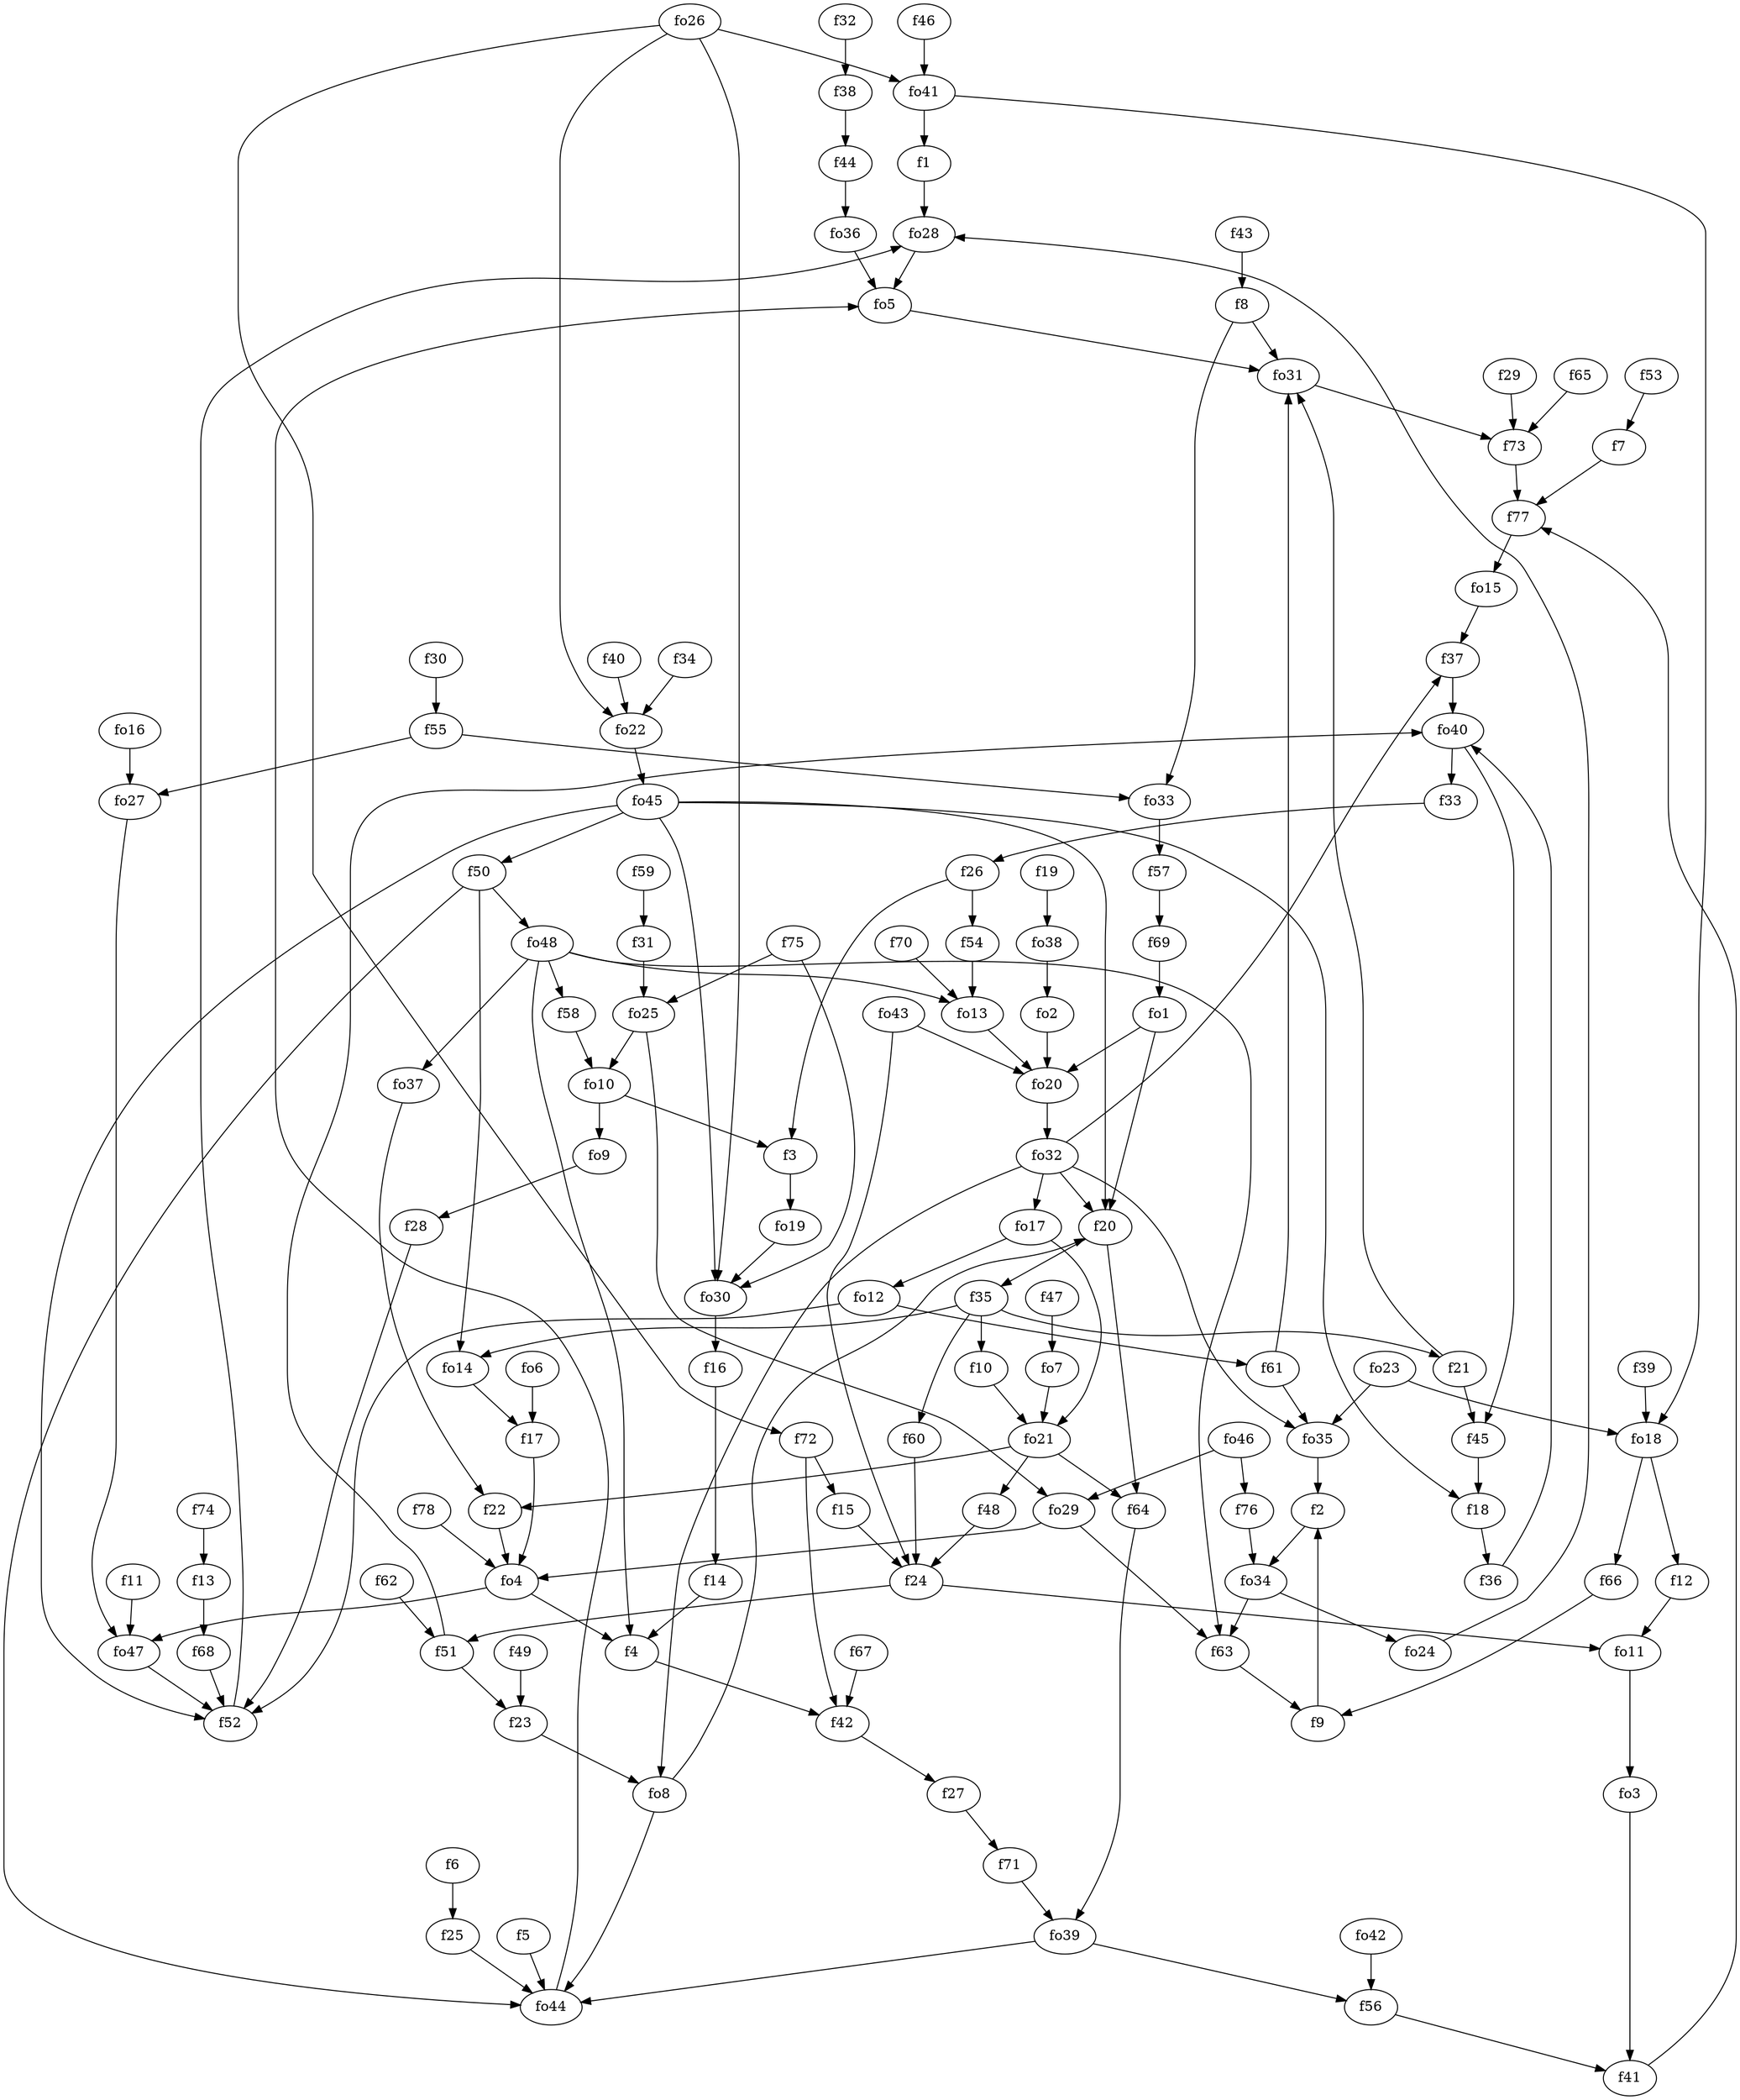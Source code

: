 strict digraph  {
f1;
f2;
f3;
f4;
f5;
f6;
f7;
f8;
f9;
f10;
f11;
f12;
f13;
f14;
f15;
f16;
f17;
f18;
f19;
f20;
f21;
f22;
f23;
f24;
f25;
f26;
f27;
f28;
f29;
f30;
f31;
f32;
f33;
f34;
f35;
f36;
f37;
f38;
f39;
f40;
f41;
f42;
f43;
f44;
f45;
f46;
f47;
f48;
f49;
f50;
f51;
f52;
f53;
f54;
f55;
f56;
f57;
f58;
f59;
f60;
f61;
f62;
f63;
f64;
f65;
f66;
f67;
f68;
f69;
f70;
f71;
f72;
f73;
f74;
f75;
f76;
f77;
f78;
fo1;
fo2;
fo3;
fo4;
fo5;
fo6;
fo7;
fo8;
fo9;
fo10;
fo11;
fo12;
fo13;
fo14;
fo15;
fo16;
fo17;
fo18;
fo19;
fo20;
fo21;
fo22;
fo23;
fo24;
fo25;
fo26;
fo27;
fo28;
fo29;
fo30;
fo31;
fo32;
fo33;
fo34;
fo35;
fo36;
fo37;
fo38;
fo39;
fo40;
fo41;
fo42;
fo43;
fo44;
fo45;
fo46;
fo47;
fo48;
f1 -> fo28  [weight=2];
f2 -> fo34  [weight=2];
f3 -> fo19  [weight=2];
f4 -> f42  [weight=2];
f5 -> fo44  [weight=2];
f6 -> f25  [weight=2];
f7 -> f77  [weight=2];
f8 -> fo33  [weight=2];
f8 -> fo31  [weight=2];
f9 -> f2  [weight=2];
f10 -> fo21  [weight=2];
f11 -> fo47  [weight=2];
f12 -> fo11  [weight=2];
f13 -> f68  [weight=2];
f14 -> f4  [weight=2];
f15 -> f24  [weight=2];
f16 -> f14  [weight=2];
f17 -> fo4  [weight=2];
f18 -> f36  [weight=2];
f19 -> fo38  [weight=2];
f20 -> f64  [weight=2];
f20 -> f35  [weight=2];
f21 -> f45  [weight=2];
f21 -> fo31  [weight=2];
f22 -> fo4  [weight=2];
f23 -> fo8  [weight=2];
f24 -> fo11  [weight=2];
f24 -> f51  [weight=2];
f25 -> fo44  [weight=2];
f26 -> f54  [weight=2];
f26 -> f3  [weight=2];
f27 -> f71  [weight=2];
f28 -> f52  [weight=2];
f29 -> f73  [weight=2];
f30 -> f55  [weight=2];
f31 -> fo25  [weight=2];
f32 -> f38  [weight=2];
f33 -> f26  [weight=2];
f34 -> fo22  [weight=2];
f35 -> f10  [weight=2];
f35 -> fo14  [weight=2];
f35 -> f21  [weight=2];
f35 -> f60  [weight=2];
f36 -> fo40  [weight=2];
f37 -> fo40  [weight=2];
f38 -> f44  [weight=2];
f39 -> fo18  [weight=2];
f40 -> fo22  [weight=2];
f41 -> f77  [weight=2];
f42 -> f27  [weight=2];
f43 -> f8  [weight=2];
f44 -> fo36  [weight=2];
f45 -> f18  [weight=2];
f46 -> fo41  [weight=2];
f47 -> fo7  [weight=2];
f48 -> f24  [weight=2];
f49 -> f23  [weight=2];
f50 -> fo48  [weight=2];
f50 -> fo14  [weight=2];
f50 -> fo44  [weight=2];
f51 -> f23  [weight=2];
f51 -> fo40  [weight=2];
f52 -> fo28  [weight=2];
f53 -> f7  [weight=2];
f54 -> fo13  [weight=2];
f55 -> fo27  [weight=2];
f55 -> fo33  [weight=2];
f56 -> f41  [weight=2];
f57 -> f69  [weight=2];
f58 -> fo10  [weight=2];
f59 -> f31  [weight=2];
f60 -> f24  [weight=2];
f61 -> fo35  [weight=2];
f61 -> fo31  [weight=2];
f62 -> f51  [weight=2];
f63 -> f9  [weight=2];
f64 -> fo39  [weight=2];
f65 -> f73  [weight=2];
f66 -> f9  [weight=2];
f67 -> f42  [weight=2];
f68 -> f52  [weight=2];
f69 -> fo1  [weight=2];
f70 -> fo13  [weight=2];
f71 -> fo39  [weight=2];
f72 -> f15  [weight=2];
f72 -> f42  [weight=2];
f73 -> f77  [weight=2];
f74 -> f13  [weight=2];
f75 -> fo25  [weight=2];
f75 -> fo30  [weight=2];
f76 -> fo34  [weight=2];
f77 -> fo15  [weight=2];
f78 -> fo4  [weight=2];
fo1 -> fo20  [weight=2];
fo1 -> f20  [weight=2];
fo2 -> fo20  [weight=2];
fo3 -> f41  [weight=2];
fo4 -> fo47  [weight=2];
fo4 -> f4  [weight=2];
fo5 -> fo31  [weight=2];
fo6 -> f17  [weight=2];
fo7 -> fo21  [weight=2];
fo8 -> f20  [weight=2];
fo8 -> fo44  [weight=2];
fo9 -> f28  [weight=2];
fo10 -> fo9  [weight=2];
fo10 -> f3  [weight=2];
fo11 -> fo3  [weight=2];
fo12 -> f52  [weight=2];
fo12 -> f61  [weight=2];
fo13 -> fo20  [weight=2];
fo14 -> f17  [weight=2];
fo15 -> f37  [weight=2];
fo16 -> fo27  [weight=2];
fo17 -> fo12  [weight=2];
fo17 -> fo21  [weight=2];
fo18 -> f66  [weight=2];
fo18 -> f12  [weight=2];
fo19 -> fo30  [weight=2];
fo20 -> fo32  [weight=2];
fo21 -> f22  [weight=2];
fo21 -> f48  [weight=2];
fo21 -> f64  [weight=2];
fo22 -> fo45  [weight=2];
fo23 -> fo35  [weight=2];
fo23 -> fo18  [weight=2];
fo24 -> fo28  [weight=2];
fo25 -> fo10  [weight=2];
fo25 -> fo29  [weight=2];
fo26 -> fo22  [weight=2];
fo26 -> fo41  [weight=2];
fo26 -> fo30  [weight=2];
fo26 -> f72  [weight=2];
fo27 -> fo47  [weight=2];
fo28 -> fo5  [weight=2];
fo29 -> f63  [weight=2];
fo29 -> fo4  [weight=2];
fo30 -> f16  [weight=2];
fo31 -> f73  [weight=2];
fo32 -> fo35  [weight=2];
fo32 -> f20  [weight=2];
fo32 -> fo17  [weight=2];
fo32 -> f37  [weight=2];
fo32 -> fo8  [weight=2];
fo33 -> f57  [weight=2];
fo34 -> fo24  [weight=2];
fo34 -> f63  [weight=2];
fo35 -> f2  [weight=2];
fo36 -> fo5  [weight=2];
fo37 -> f22  [weight=2];
fo38 -> fo2  [weight=2];
fo39 -> fo44  [weight=2];
fo39 -> f56  [weight=2];
fo40 -> f33  [weight=2];
fo40 -> f45  [weight=2];
fo41 -> f1  [weight=2];
fo41 -> fo18  [weight=2];
fo42 -> f56  [weight=2];
fo43 -> fo20  [weight=2];
fo43 -> f24  [weight=2];
fo44 -> fo5  [weight=2];
fo45 -> f18  [weight=2];
fo45 -> fo30  [weight=2];
fo45 -> f50  [weight=2];
fo45 -> f52  [weight=2];
fo45 -> f20  [weight=2];
fo46 -> fo29  [weight=2];
fo46 -> f76  [weight=2];
fo47 -> f52  [weight=2];
fo48 -> fo37  [weight=2];
fo48 -> f4  [weight=2];
fo48 -> f58  [weight=2];
fo48 -> fo13  [weight=2];
fo48 -> f63  [weight=2];
}
